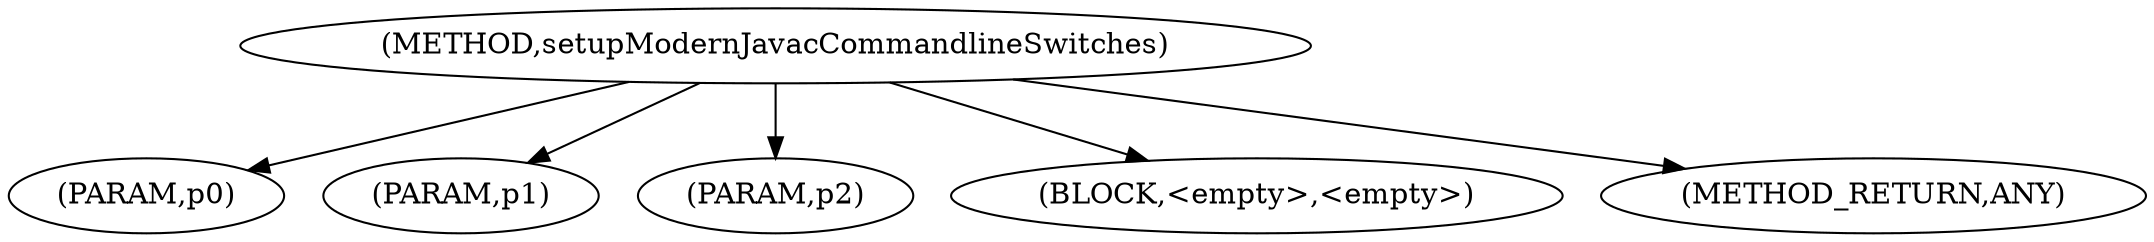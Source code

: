 digraph "setupModernJavacCommandlineSwitches" {  
"144" [label = <(METHOD,setupModernJavacCommandlineSwitches)> ]
"145" [label = <(PARAM,p0)> ]
"146" [label = <(PARAM,p1)> ]
"147" [label = <(PARAM,p2)> ]
"148" [label = <(BLOCK,&lt;empty&gt;,&lt;empty&gt;)> ]
"149" [label = <(METHOD_RETURN,ANY)> ]
  "144" -> "145" 
  "144" -> "146" 
  "144" -> "148" 
  "144" -> "147" 
  "144" -> "149" 
}
